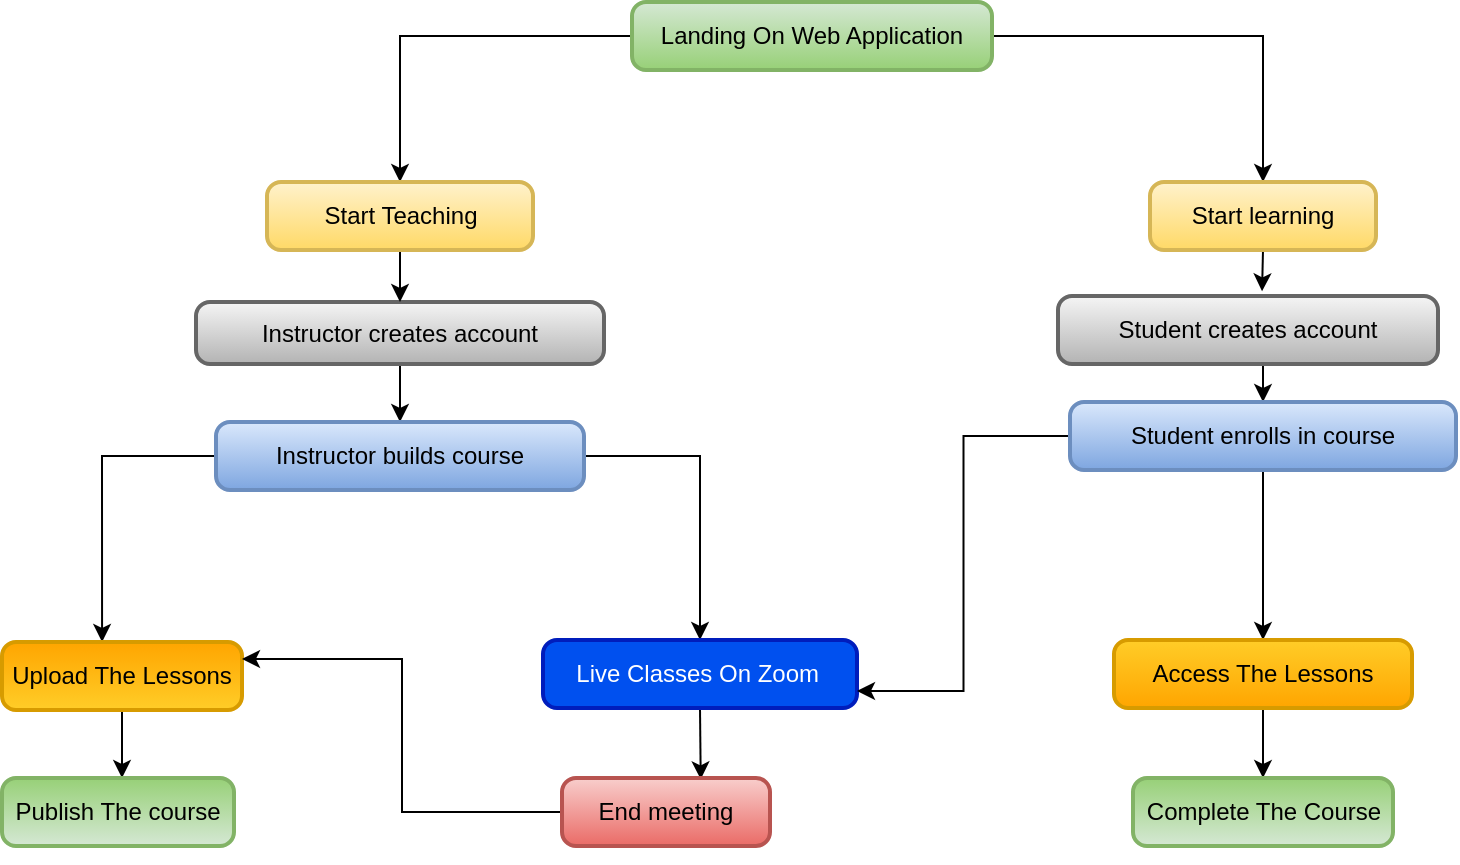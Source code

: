 <mxfile version="21.1.1" type="github">
  <diagram name="Page-1" id="Ba9efXdCyENm1gn2X2oc">
    <mxGraphModel dx="794" dy="1530" grid="1" gridSize="10" guides="1" tooltips="1" connect="1" arrows="1" fold="1" page="1" pageScale="1" pageWidth="850" pageHeight="1100" background="none" math="0" shadow="0">
      <root>
        <mxCell id="0" />
        <mxCell id="1" parent="0" />
        <mxCell id="UFlICYP3oJl1Q4FQACFf-45" style="edgeStyle=orthogonalEdgeStyle;rounded=0;orthogonalLoop=1;jettySize=auto;html=1;exitX=0;exitY=0.5;exitDx=0;exitDy=0;" edge="1" parent="1" source="2" target="UFlICYP3oJl1Q4FQACFf-25">
          <mxGeometry relative="1" as="geometry" />
        </mxCell>
        <mxCell id="UFlICYP3oJl1Q4FQACFf-46" style="edgeStyle=orthogonalEdgeStyle;rounded=0;orthogonalLoop=1;jettySize=auto;html=1;exitX=1;exitY=0.5;exitDx=0;exitDy=0;entryX=0.5;entryY=0;entryDx=0;entryDy=0;" edge="1" parent="1" source="2" target="11">
          <mxGeometry relative="1" as="geometry" />
        </mxCell>
        <mxCell id="2" value="Landing On Web Application" style="rounded=1;absoluteArcSize=1;arcSize=14;whiteSpace=wrap;strokeWidth=2;fillColor=#d5e8d4;strokeColor=#82b366;gradientColor=#97d077;" parent="1" vertex="1">
          <mxGeometry x="335" width="180" height="34" as="geometry" />
        </mxCell>
        <mxCell id="UFlICYP3oJl1Q4FQACFf-44" style="edgeStyle=orthogonalEdgeStyle;rounded=0;orthogonalLoop=1;jettySize=auto;html=1;exitX=0.5;exitY=1;exitDx=0;exitDy=0;entryX=0.5;entryY=0;entryDx=0;entryDy=0;" edge="1" parent="1" source="3" target="4">
          <mxGeometry relative="1" as="geometry" />
        </mxCell>
        <mxCell id="3" value="Instructor creates account" style="rounded=1;absoluteArcSize=1;arcSize=14;whiteSpace=wrap;strokeWidth=2;fillColor=#f5f5f5;strokeColor=#666666;gradientColor=#b3b3b3;" parent="1" vertex="1">
          <mxGeometry x="117" y="150" width="204" height="31" as="geometry" />
        </mxCell>
        <mxCell id="UFlICYP3oJl1Q4FQACFf-41" style="edgeStyle=orthogonalEdgeStyle;rounded=0;orthogonalLoop=1;jettySize=auto;html=1;exitX=0;exitY=0.5;exitDx=0;exitDy=0;entryX=0.417;entryY=0;entryDx=0;entryDy=0;entryPerimeter=0;" edge="1" parent="1" source="4" target="7">
          <mxGeometry relative="1" as="geometry" />
        </mxCell>
        <mxCell id="UFlICYP3oJl1Q4FQACFf-42" style="edgeStyle=orthogonalEdgeStyle;rounded=0;orthogonalLoop=1;jettySize=auto;html=1;exitX=1;exitY=0.5;exitDx=0;exitDy=0;entryX=0.5;entryY=0;entryDx=0;entryDy=0;" edge="1" parent="1" source="4" target="6">
          <mxGeometry relative="1" as="geometry" />
        </mxCell>
        <mxCell id="4" value="Instructor builds course" style="rounded=1;absoluteArcSize=1;arcSize=14;whiteSpace=wrap;strokeWidth=2;gradientColor=#7ea6e0;fillColor=#dae8fc;strokeColor=#6c8ebf;" parent="1" vertex="1">
          <mxGeometry x="127" y="210" width="184" height="34" as="geometry" />
        </mxCell>
        <mxCell id="UFlICYP3oJl1Q4FQACFf-37" style="edgeStyle=orthogonalEdgeStyle;rounded=0;orthogonalLoop=1;jettySize=auto;html=1;exitX=0.5;exitY=1;exitDx=0;exitDy=0;entryX=0.667;entryY=0.02;entryDx=0;entryDy=0;entryPerimeter=0;" edge="1" parent="1" source="6" target="UFlICYP3oJl1Q4FQACFf-23">
          <mxGeometry relative="1" as="geometry" />
        </mxCell>
        <mxCell id="6" value="Live Classes On Zoom " style="rounded=1;absoluteArcSize=1;arcSize=14;whiteSpace=wrap;strokeWidth=2;fillColor=#0050ef;strokeColor=#001DBC;fontColor=#ffffff;" parent="1" vertex="1">
          <mxGeometry x="290.5" y="319" width="157" height="34" as="geometry" />
        </mxCell>
        <mxCell id="UFlICYP3oJl1Q4FQACFf-29" style="edgeStyle=orthogonalEdgeStyle;rounded=0;orthogonalLoop=1;jettySize=auto;html=1;" edge="1" parent="1">
          <mxGeometry relative="1" as="geometry">
            <mxPoint x="90" y="270" as="targetPoint" />
            <mxPoint x="90" y="270" as="sourcePoint" />
          </mxGeometry>
        </mxCell>
        <mxCell id="UFlICYP3oJl1Q4FQACFf-35" value="" style="edgeStyle=orthogonalEdgeStyle;rounded=0;orthogonalLoop=1;jettySize=auto;html=1;" edge="1" parent="1" source="7" target="UFlICYP3oJl1Q4FQACFf-34">
          <mxGeometry relative="1" as="geometry">
            <Array as="points">
              <mxPoint x="78" y="340" />
              <mxPoint x="78" y="340" />
            </Array>
          </mxGeometry>
        </mxCell>
        <mxCell id="7" value="Upload The Lessons" style="rounded=1;absoluteArcSize=1;arcSize=14;whiteSpace=wrap;strokeWidth=2;fillColor=#ffcd28;strokeColor=#d79b00;gradientDirection=north;gradientColor=#ffa500;" parent="1" vertex="1">
          <mxGeometry x="20" y="320" width="120" height="34" as="geometry" />
        </mxCell>
        <mxCell id="UFlICYP3oJl1Q4FQACFf-48" style="edgeStyle=orthogonalEdgeStyle;rounded=0;orthogonalLoop=1;jettySize=auto;html=1;exitX=0.5;exitY=1;exitDx=0;exitDy=0;entryX=0.5;entryY=0;entryDx=0;entryDy=0;" edge="1" parent="1" source="9" target="10">
          <mxGeometry relative="1" as="geometry" />
        </mxCell>
        <mxCell id="9" value="Student creates account" style="rounded=1;absoluteArcSize=1;arcSize=14;whiteSpace=wrap;strokeWidth=2;fillColor=#f5f5f5;strokeColor=#666666;gradientColor=#b3b3b3;" parent="1" vertex="1">
          <mxGeometry x="548" y="147" width="190" height="34" as="geometry" />
        </mxCell>
        <mxCell id="UFlICYP3oJl1Q4FQACFf-49" style="edgeStyle=orthogonalEdgeStyle;rounded=0;orthogonalLoop=1;jettySize=auto;html=1;exitX=0;exitY=0.5;exitDx=0;exitDy=0;entryX=1;entryY=0.75;entryDx=0;entryDy=0;" edge="1" parent="1" source="10" target="6">
          <mxGeometry relative="1" as="geometry" />
        </mxCell>
        <mxCell id="UFlICYP3oJl1Q4FQACFf-50" style="edgeStyle=orthogonalEdgeStyle;rounded=0;orthogonalLoop=1;jettySize=auto;html=1;exitX=0.5;exitY=1;exitDx=0;exitDy=0;entryX=0.5;entryY=0;entryDx=0;entryDy=0;" edge="1" parent="1" source="10" target="12">
          <mxGeometry relative="1" as="geometry" />
        </mxCell>
        <mxCell id="10" value="Student enrolls in course" style="rounded=1;absoluteArcSize=1;arcSize=14;whiteSpace=wrap;strokeWidth=2;fillColor=#dae8fc;gradientColor=#7ea6e0;strokeColor=#6c8ebf;" parent="1" vertex="1">
          <mxGeometry x="554" y="200" width="193" height="34" as="geometry" />
        </mxCell>
        <mxCell id="UFlICYP3oJl1Q4FQACFf-47" style="edgeStyle=orthogonalEdgeStyle;rounded=0;orthogonalLoop=1;jettySize=auto;html=1;exitX=0.5;exitY=1;exitDx=0;exitDy=0;entryX=0.537;entryY=-0.069;entryDx=0;entryDy=0;entryPerimeter=0;" edge="1" parent="1" source="11" target="9">
          <mxGeometry relative="1" as="geometry" />
        </mxCell>
        <mxCell id="11" value="Start learning" style="rounded=1;absoluteArcSize=1;arcSize=14;whiteSpace=wrap;strokeWidth=2;fillColor=#fff2cc;strokeColor=#d6b656;gradientColor=#ffd966;" parent="1" vertex="1">
          <mxGeometry x="594" y="90" width="113" height="34" as="geometry" />
        </mxCell>
        <mxCell id="UFlICYP3oJl1Q4FQACFf-52" style="edgeStyle=orthogonalEdgeStyle;rounded=0;orthogonalLoop=1;jettySize=auto;html=1;exitX=0.5;exitY=1;exitDx=0;exitDy=0;entryX=0.5;entryY=0;entryDx=0;entryDy=0;" edge="1" parent="1" source="12" target="UFlICYP3oJl1Q4FQACFf-51">
          <mxGeometry relative="1" as="geometry" />
        </mxCell>
        <mxCell id="12" value="Access The Lessons" style="rounded=1;absoluteArcSize=1;arcSize=14;whiteSpace=wrap;strokeWidth=2;fillColor=#ffcd28;strokeColor=#d79b00;gradientColor=#ffa500;" parent="1" vertex="1">
          <mxGeometry x="576" y="319" width="149" height="34" as="geometry" />
        </mxCell>
        <mxCell id="UFlICYP3oJl1Q4FQACFf-39" style="edgeStyle=orthogonalEdgeStyle;rounded=0;orthogonalLoop=1;jettySize=auto;html=1;exitX=0;exitY=0.5;exitDx=0;exitDy=0;entryX=1;entryY=0.25;entryDx=0;entryDy=0;" edge="1" parent="1" source="UFlICYP3oJl1Q4FQACFf-23" target="7">
          <mxGeometry relative="1" as="geometry" />
        </mxCell>
        <mxCell id="UFlICYP3oJl1Q4FQACFf-23" value="End meeting" style="rounded=1;absoluteArcSize=1;arcSize=14;whiteSpace=wrap;strokeWidth=2;fillColor=#f8cecc;strokeColor=#b85450;gradientColor=#ea6b66;" vertex="1" parent="1">
          <mxGeometry x="300" y="388" width="104" height="34" as="geometry" />
        </mxCell>
        <mxCell id="UFlICYP3oJl1Q4FQACFf-43" style="edgeStyle=orthogonalEdgeStyle;rounded=0;orthogonalLoop=1;jettySize=auto;html=1;exitX=0.5;exitY=1;exitDx=0;exitDy=0;entryX=0.5;entryY=0;entryDx=0;entryDy=0;" edge="1" parent="1" source="UFlICYP3oJl1Q4FQACFf-25" target="3">
          <mxGeometry relative="1" as="geometry" />
        </mxCell>
        <mxCell id="UFlICYP3oJl1Q4FQACFf-25" value="Start Teaching" style="rounded=1;absoluteArcSize=1;arcSize=14;whiteSpace=wrap;strokeWidth=2;fillColor=#fff2cc;strokeColor=#d6b656;gradientColor=#ffd966;" vertex="1" parent="1">
          <mxGeometry x="152.5" y="90" width="133" height="34" as="geometry" />
        </mxCell>
        <mxCell id="UFlICYP3oJl1Q4FQACFf-34" value="Publish The course" style="rounded=1;absoluteArcSize=1;arcSize=14;whiteSpace=wrap;strokeWidth=2;fillColor=#d5e8d4;strokeColor=#82b366;gradientDirection=north;gradientColor=#97d077;" vertex="1" parent="1">
          <mxGeometry x="20" y="388" width="116" height="34" as="geometry" />
        </mxCell>
        <mxCell id="UFlICYP3oJl1Q4FQACFf-51" value="Complete The Course" style="rounded=1;absoluteArcSize=1;arcSize=14;whiteSpace=wrap;strokeWidth=2;fillColor=#d5e8d4;strokeColor=#82b366;gradientDirection=north;gradientColor=#97d077;" vertex="1" parent="1">
          <mxGeometry x="585.5" y="388" width="130" height="34" as="geometry" />
        </mxCell>
        <mxCell id="UFlICYP3oJl1Q4FQACFf-53" style="edgeStyle=orthogonalEdgeStyle;rounded=0;orthogonalLoop=1;jettySize=auto;html=1;exitX=0.5;exitY=1;exitDx=0;exitDy=0;" edge="1" parent="1" source="UFlICYP3oJl1Q4FQACFf-51" target="UFlICYP3oJl1Q4FQACFf-51">
          <mxGeometry relative="1" as="geometry" />
        </mxCell>
      </root>
    </mxGraphModel>
  </diagram>
</mxfile>
